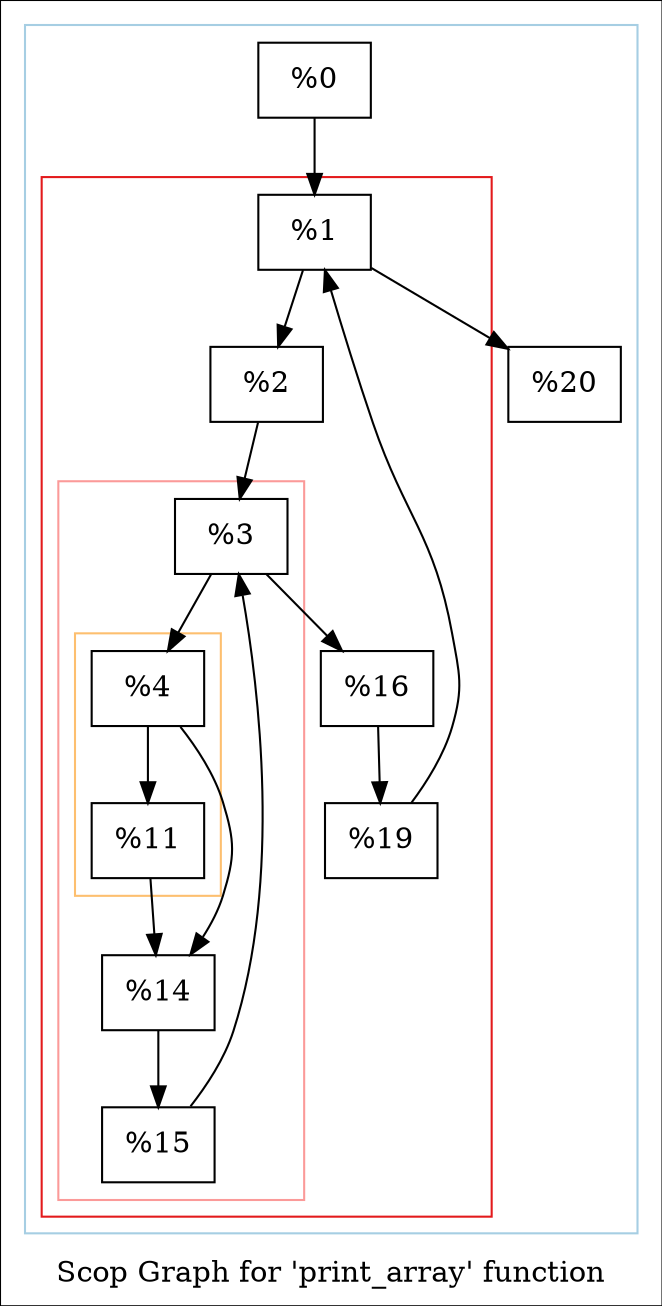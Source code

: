 digraph "Scop Graph for 'print_array' function" {
	label="Scop Graph for 'print_array' function";

	Node0x7453e0 [shape=record,label="{%0}"];
	Node0x7453e0 -> Node0x747620;
	Node0x747620 [shape=record,label="{%1}"];
	Node0x747620 -> Node0x747e00;
	Node0x747620 -> Node0x74aa30;
	Node0x747e00 [shape=record,label="{%2}"];
	Node0x747e00 -> Node0x746bb0;
	Node0x746bb0 [shape=record,label="{%3}"];
	Node0x746bb0 -> Node0x747dd0;
	Node0x746bb0 -> Node0x74aba0;
	Node0x747dd0 [shape=record,label="{%4}"];
	Node0x747dd0 -> Node0x74aa90;
	Node0x747dd0 -> Node0x74aaf0;
	Node0x74aa90 [shape=record,label="{%11}"];
	Node0x74aa90 -> Node0x74aaf0;
	Node0x74aaf0 [shape=record,label="{%14}"];
	Node0x74aaf0 -> Node0x74ad50;
	Node0x74ad50 [shape=record,label="{%15}"];
	Node0x74ad50 -> Node0x746bb0[constraint=false];
	Node0x74aba0 [shape=record,label="{%16}"];
	Node0x74aba0 -> Node0x74adb0;
	Node0x74adb0 [shape=record,label="{%19}"];
	Node0x74adb0 -> Node0x747620[constraint=false];
	Node0x74aa30 [shape=record,label="{%20}"];
	colorscheme = "paired12"
        subgraph cluster_0x7475a0 {
          label = "";
          style = solid;
          color = 1
          subgraph cluster_0x747be0 {
            label = "";
            style = solid;
            color = 6
            subgraph cluster_0x747b60 {
              label = "";
              style = solid;
              color = 5
              subgraph cluster_0x746c00 {
                label = "";
                style = solid;
                color = 7
                Node0x747dd0;
                Node0x74aa90;
              }
              Node0x746bb0;
              Node0x74aaf0;
              Node0x74ad50;
            }
            Node0x747620;
            Node0x747e00;
            Node0x74aba0;
            Node0x74adb0;
          }
          Node0x7453e0;
          Node0x74aa30;
        }
}
